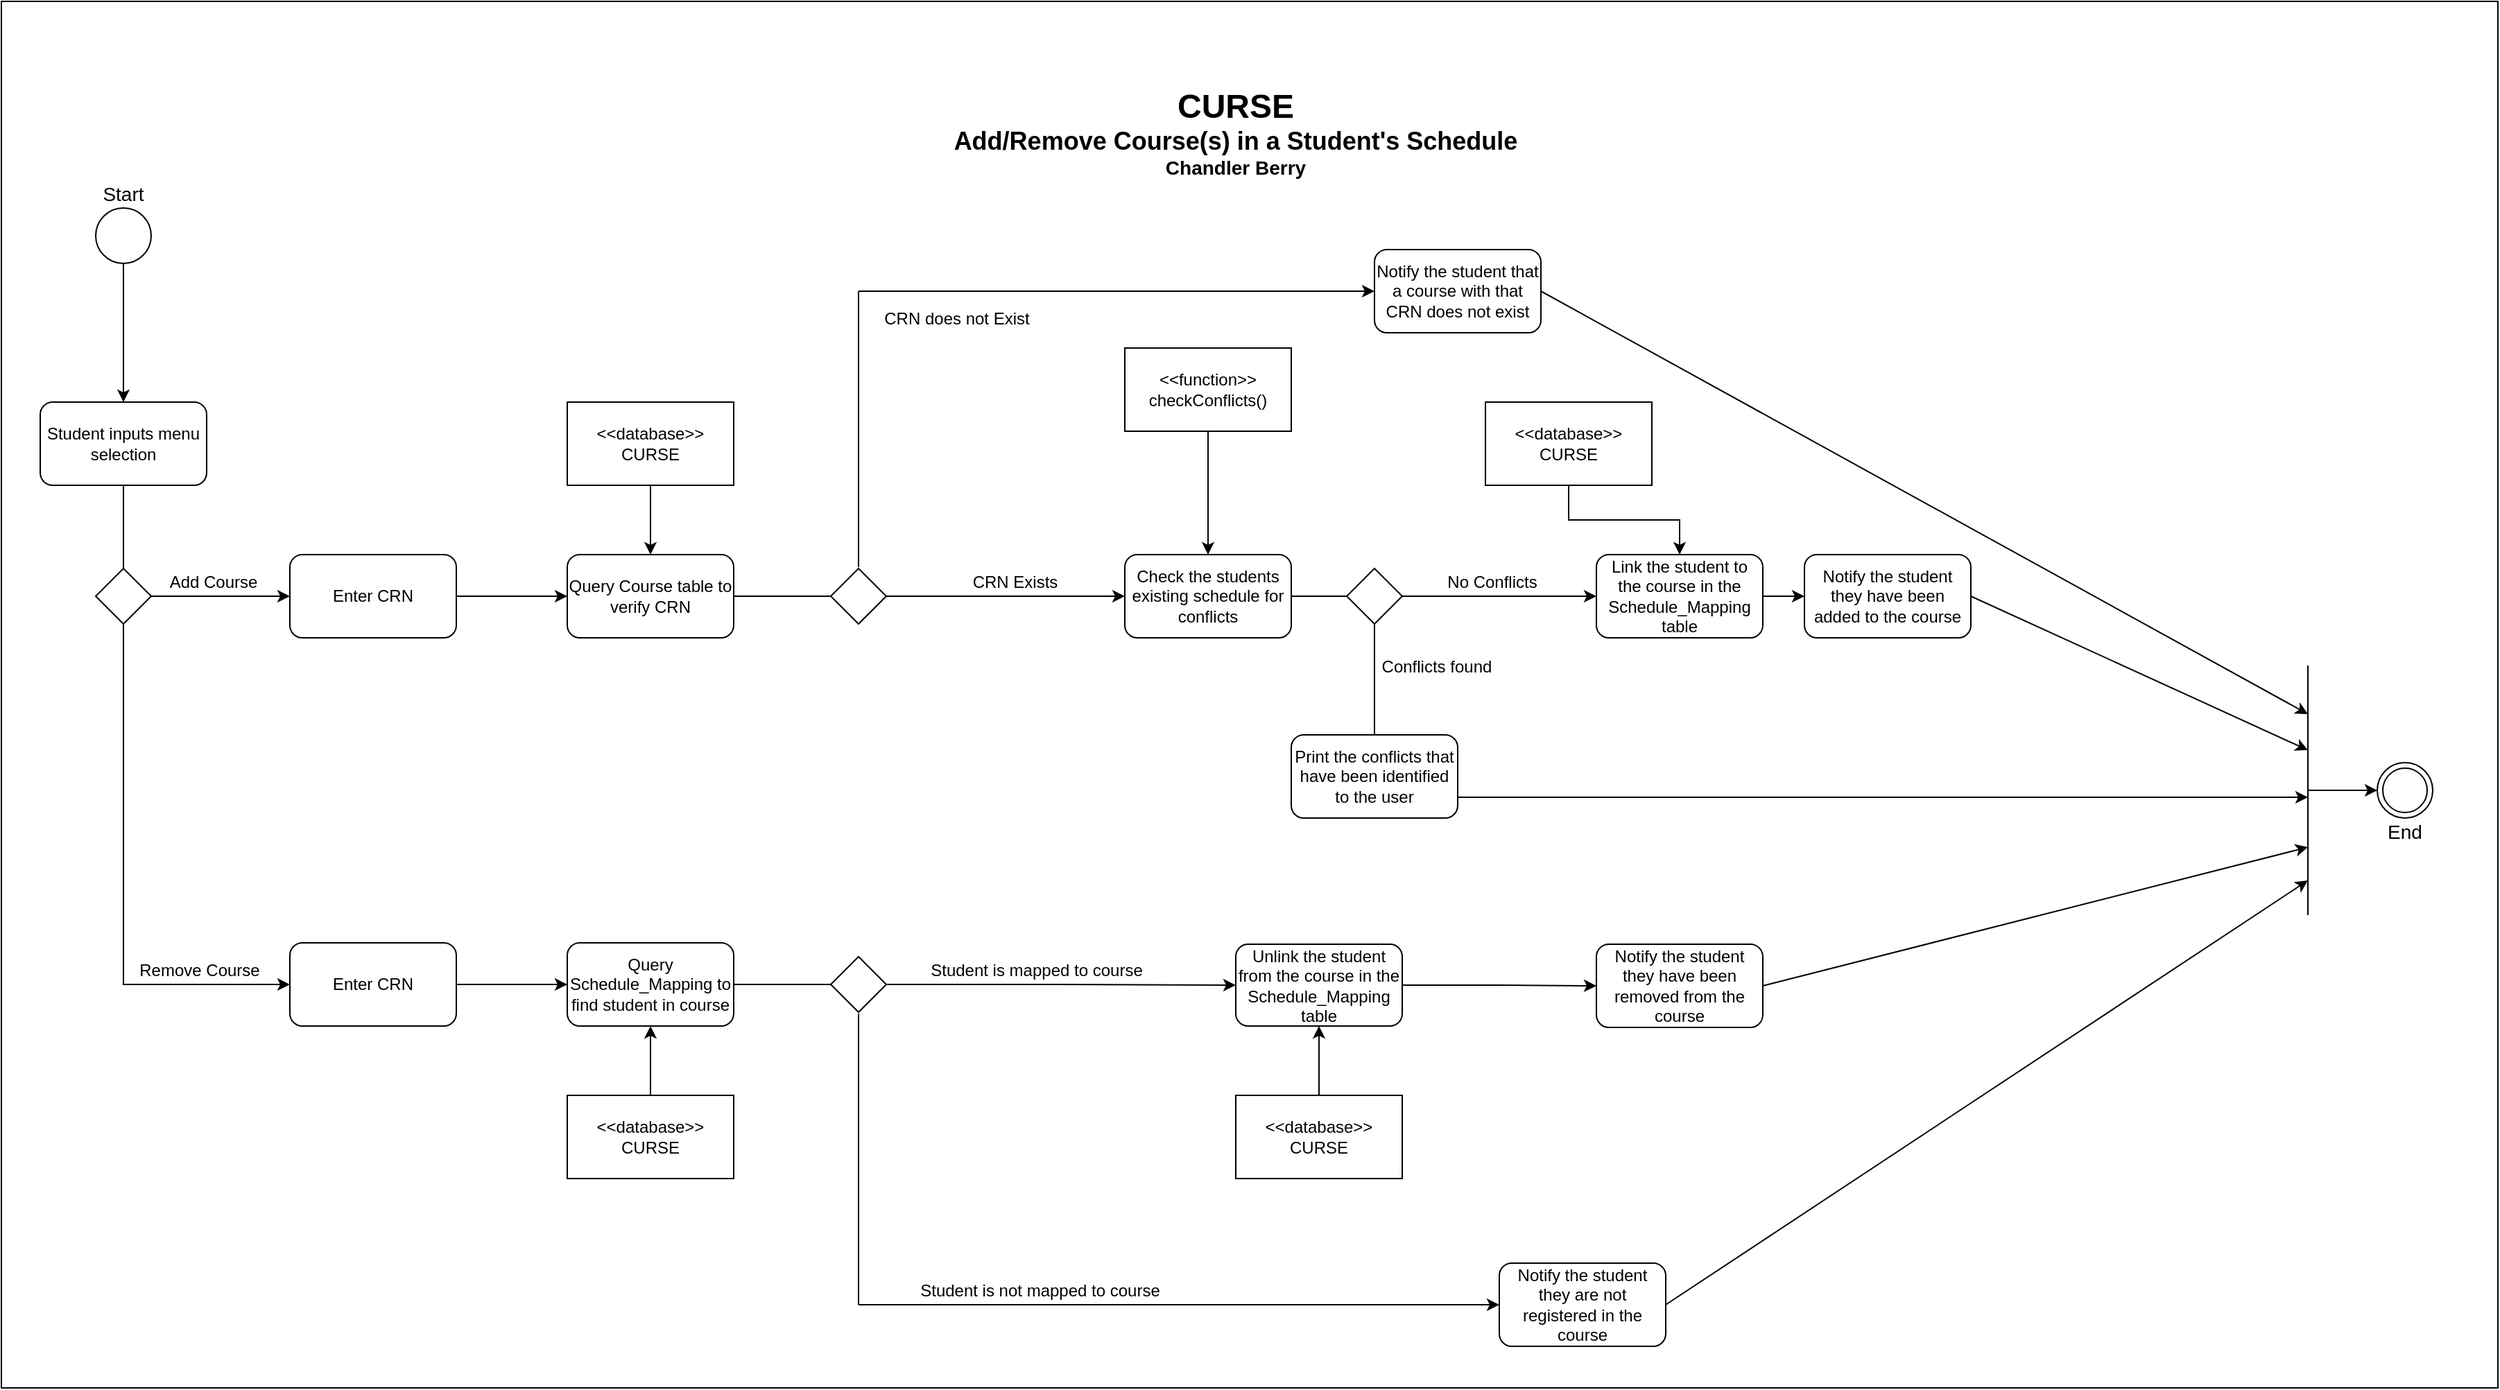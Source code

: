 <mxfile version="13.4.5" type="device"><diagram id="vKkNdvv47gouYNLquRwa" name="Page-1"><mxGraphModel dx="211" dy="188" grid="1" gridSize="10" guides="1" tooltips="1" connect="1" arrows="1" fold="1" page="1" pageScale="1" pageWidth="1800" pageHeight="1000" math="0" shadow="0"><root><mxCell id="0"/><mxCell id="1" parent="0"/><mxCell id="T_7M8AEwMiuLpxPJYyfV-23" value="" style="rounded=0;whiteSpace=wrap;html=1;" parent="1" vertex="1"><mxGeometry x="10" width="1800" height="1000" as="geometry"/></mxCell><mxCell id="VehawnzqxZT0STiXPaKt-2" value="" style="edgeStyle=orthogonalEdgeStyle;rounded=0;orthogonalLoop=1;jettySize=auto;html=1;exitX=0.5;exitY=1;exitDx=0;exitDy=0;" parent="1" source="lCIGh8hkoM1GhG7Wr_q5-1" target="VehawnzqxZT0STiXPaKt-1" edge="1"><mxGeometry relative="1" as="geometry"><mxPoint x="98" y="239" as="sourcePoint"/></mxGeometry></mxCell><mxCell id="lCIGh8hkoM1GhG7Wr_q5-1" value="" style="ellipse;whiteSpace=wrap;html=1;aspect=fixed;" parent="1" vertex="1"><mxGeometry x="78" y="149" width="40" height="40" as="geometry"/></mxCell><mxCell id="lCIGh8hkoM1GhG7Wr_q5-2" value="" style="ellipse;shape=doubleEllipse;whiteSpace=wrap;html=1;aspect=fixed;" parent="1" vertex="1"><mxGeometry x="1723" y="549" width="40" height="40" as="geometry"/></mxCell><mxCell id="lCIGh8hkoM1GhG7Wr_q5-4" value="&lt;b&gt;&lt;span style=&quot;font-size: 24px&quot;&gt;CURSE&lt;/span&gt;&lt;br&gt;&lt;font&gt;&lt;span style=&quot;font-size: 18px&quot;&gt;Add/Remove Course(s) in a Student's Schedule&lt;/span&gt;&lt;br&gt;&lt;font style=&quot;font-size: 14px&quot;&gt;Chandler Berry&lt;/font&gt;&lt;br&gt;&lt;/font&gt;&lt;/b&gt;" style="text;html=1;strokeColor=none;fillColor=none;align=center;verticalAlign=middle;whiteSpace=wrap;rounded=0;" parent="1" vertex="1"><mxGeometry x="640" y="60" width="520" height="70" as="geometry"/></mxCell><mxCell id="lCIGh8hkoM1GhG7Wr_q5-11" style="edgeStyle=orthogonalEdgeStyle;rounded=0;orthogonalLoop=1;jettySize=auto;html=1;exitX=1;exitY=0.5;exitDx=0;exitDy=0;entryX=0;entryY=0.5;entryDx=0;entryDy=0;" parent="1" source="lCIGh8hkoM1GhG7Wr_q5-5" target="lCIGh8hkoM1GhG7Wr_q5-7" edge="1"><mxGeometry relative="1" as="geometry"/></mxCell><mxCell id="lCIGh8hkoM1GhG7Wr_q5-12" style="edgeStyle=orthogonalEdgeStyle;rounded=0;orthogonalLoop=1;jettySize=auto;html=1;exitX=0.5;exitY=1;exitDx=0;exitDy=0;entryX=0;entryY=0.5;entryDx=0;entryDy=0;" parent="1" source="lCIGh8hkoM1GhG7Wr_q5-5" target="lCIGh8hkoM1GhG7Wr_q5-8" edge="1"><mxGeometry relative="1" as="geometry"/></mxCell><mxCell id="lCIGh8hkoM1GhG7Wr_q5-5" value="" style="rhombus;whiteSpace=wrap;html=1;" parent="1" vertex="1"><mxGeometry x="78" y="409" width="40" height="40" as="geometry"/></mxCell><mxCell id="lCIGh8hkoM1GhG7Wr_q5-22" value="" style="edgeStyle=orthogonalEdgeStyle;rounded=0;orthogonalLoop=1;jettySize=auto;html=1;" parent="1" source="lCIGh8hkoM1GhG7Wr_q5-7" target="lCIGh8hkoM1GhG7Wr_q5-21" edge="1"><mxGeometry relative="1" as="geometry"/></mxCell><mxCell id="lCIGh8hkoM1GhG7Wr_q5-7" value="Enter CRN" style="rounded=1;whiteSpace=wrap;html=1;" parent="1" vertex="1"><mxGeometry x="218" y="399" width="120" height="60" as="geometry"/></mxCell><mxCell id="bcQsEM59HdVV9C0PI3Ub-4" value="" style="edgeStyle=orthogonalEdgeStyle;rounded=0;orthogonalLoop=1;jettySize=auto;html=1;endArrow=none;endFill=0;" parent="1" source="lCIGh8hkoM1GhG7Wr_q5-21" target="bcQsEM59HdVV9C0PI3Ub-3" edge="1"><mxGeometry relative="1" as="geometry"/></mxCell><mxCell id="lCIGh8hkoM1GhG7Wr_q5-21" value="Query Course table to verify CRN" style="rounded=1;whiteSpace=wrap;html=1;" parent="1" vertex="1"><mxGeometry x="418" y="399" width="120" height="60" as="geometry"/></mxCell><mxCell id="lCIGh8hkoM1GhG7Wr_q5-20" value="" style="edgeStyle=orthogonalEdgeStyle;rounded=0;orthogonalLoop=1;jettySize=auto;html=1;" parent="1" source="lCIGh8hkoM1GhG7Wr_q5-8" target="lCIGh8hkoM1GhG7Wr_q5-19" edge="1"><mxGeometry relative="1" as="geometry"/></mxCell><mxCell id="lCIGh8hkoM1GhG7Wr_q5-8" value="Enter CRN" style="rounded=1;whiteSpace=wrap;html=1;" parent="1" vertex="1"><mxGeometry x="218" y="679" width="120" height="60" as="geometry"/></mxCell><mxCell id="bcQsEM59HdVV9C0PI3Ub-2" value="" style="edgeStyle=orthogonalEdgeStyle;rounded=0;orthogonalLoop=1;jettySize=auto;html=1;endArrow=none;endFill=0;" parent="1" source="lCIGh8hkoM1GhG7Wr_q5-19" target="bcQsEM59HdVV9C0PI3Ub-1" edge="1"><mxGeometry relative="1" as="geometry"/></mxCell><mxCell id="lCIGh8hkoM1GhG7Wr_q5-19" value="Query Schedule_Mapping to find student in course" style="rounded=1;whiteSpace=wrap;html=1;" parent="1" vertex="1"><mxGeometry x="418" y="679" width="120" height="60" as="geometry"/></mxCell><mxCell id="lCIGh8hkoM1GhG7Wr_q5-13" value="Add Course" style="text;html=1;strokeColor=none;fillColor=none;align=center;verticalAlign=middle;whiteSpace=wrap;rounded=0;" parent="1" vertex="1"><mxGeometry x="118" y="409" width="90" height="20" as="geometry"/></mxCell><mxCell id="lCIGh8hkoM1GhG7Wr_q5-14" value="Remove Course" style="text;html=1;strokeColor=none;fillColor=none;align=center;verticalAlign=middle;whiteSpace=wrap;rounded=0;" parent="1" vertex="1"><mxGeometry x="98" y="689" width="110" height="20" as="geometry"/></mxCell><mxCell id="lCIGh8hkoM1GhG7Wr_q5-24" value="" style="edgeStyle=orthogonalEdgeStyle;rounded=0;orthogonalLoop=1;jettySize=auto;html=1;" parent="1" source="lCIGh8hkoM1GhG7Wr_q5-23" target="lCIGh8hkoM1GhG7Wr_q5-21" edge="1"><mxGeometry relative="1" as="geometry"/></mxCell><mxCell id="lCIGh8hkoM1GhG7Wr_q5-23" value="&amp;lt;&amp;lt;database&amp;gt;&amp;gt;&lt;br&gt;CURSE" style="rounded=0;whiteSpace=wrap;html=1;" parent="1" vertex="1"><mxGeometry x="418" y="289" width="120" height="60" as="geometry"/></mxCell><mxCell id="lCIGh8hkoM1GhG7Wr_q5-26" value="" style="edgeStyle=orthogonalEdgeStyle;rounded=0;orthogonalLoop=1;jettySize=auto;html=1;" parent="1" source="lCIGh8hkoM1GhG7Wr_q5-25" target="lCIGh8hkoM1GhG7Wr_q5-19" edge="1"><mxGeometry relative="1" as="geometry"/></mxCell><mxCell id="lCIGh8hkoM1GhG7Wr_q5-25" value="&amp;lt;&amp;lt;database&amp;gt;&amp;gt;&lt;br&gt;CURSE" style="rounded=0;whiteSpace=wrap;html=1;" parent="1" vertex="1"><mxGeometry x="418" y="789" width="120" height="60" as="geometry"/></mxCell><mxCell id="lCIGh8hkoM1GhG7Wr_q5-31" value="Start" style="text;html=1;strokeColor=none;fillColor=none;align=center;verticalAlign=middle;whiteSpace=wrap;rounded=0;fontSize=14;" parent="1" vertex="1"><mxGeometry x="78" y="129" width="40" height="20" as="geometry"/></mxCell><mxCell id="lCIGh8hkoM1GhG7Wr_q5-58" value="Link the student to the course in the Schedule_Mapping table" style="rounded=1;whiteSpace=wrap;html=1;" parent="1" vertex="1"><mxGeometry x="1160" y="399" width="120" height="60" as="geometry"/></mxCell><mxCell id="T_7M8AEwMiuLpxPJYyfV-3" style="edgeStyle=orthogonalEdgeStyle;rounded=0;orthogonalLoop=1;jettySize=auto;html=1;exitX=1;exitY=0.5;exitDx=0;exitDy=0;entryX=0;entryY=0.5;entryDx=0;entryDy=0;" parent="1" source="lCIGh8hkoM1GhG7Wr_q5-59" target="T_7M8AEwMiuLpxPJYyfV-2" edge="1"><mxGeometry relative="1" as="geometry"/></mxCell><mxCell id="lCIGh8hkoM1GhG7Wr_q5-59" value="Unlink the student from the course in the Schedule_Mapping table" style="rounded=1;whiteSpace=wrap;html=1;" parent="1" vertex="1"><mxGeometry x="900" y="680" width="120" height="59" as="geometry"/></mxCell><mxCell id="lCIGh8hkoM1GhG7Wr_q5-65" value="" style="edgeStyle=orthogonalEdgeStyle;rounded=0;orthogonalLoop=1;jettySize=auto;html=1;fontSize=14;" parent="1" source="lCIGh8hkoM1GhG7Wr_q5-64" target="lCIGh8hkoM1GhG7Wr_q5-58" edge="1"><mxGeometry relative="1" as="geometry"/></mxCell><mxCell id="lCIGh8hkoM1GhG7Wr_q5-64" value="&amp;lt;&amp;lt;database&amp;gt;&amp;gt;&lt;br&gt;CURSE" style="rounded=0;whiteSpace=wrap;html=1;" parent="1" vertex="1"><mxGeometry x="1080" y="289" width="120" height="60" as="geometry"/></mxCell><mxCell id="lCIGh8hkoM1GhG7Wr_q5-67" value="" style="edgeStyle=orthogonalEdgeStyle;rounded=0;orthogonalLoop=1;jettySize=auto;html=1;fontSize=14;" parent="1" source="lCIGh8hkoM1GhG7Wr_q5-66" target="lCIGh8hkoM1GhG7Wr_q5-59" edge="1"><mxGeometry relative="1" as="geometry"/></mxCell><mxCell id="lCIGh8hkoM1GhG7Wr_q5-66" value="&amp;lt;&amp;lt;database&amp;gt;&amp;gt;&lt;br&gt;CURSE" style="rounded=0;whiteSpace=wrap;html=1;" parent="1" vertex="1"><mxGeometry x="900" y="789" width="120" height="60" as="geometry"/></mxCell><mxCell id="lCIGh8hkoM1GhG7Wr_q5-82" value="" style="endArrow=none;html=1;fontSize=14;" parent="1" edge="1"><mxGeometry width="50" height="50" relative="1" as="geometry"><mxPoint x="1673" y="659" as="sourcePoint"/><mxPoint x="1673" y="479" as="targetPoint"/></mxGeometry></mxCell><mxCell id="lCIGh8hkoM1GhG7Wr_q5-83" value="" style="endArrow=classic;html=1;fontSize=14;exitX=1;exitY=0.5;exitDx=0;exitDy=0;" parent="1" source="T_7M8AEwMiuLpxPJYyfV-2" edge="1"><mxGeometry width="50" height="50" relative="1" as="geometry"><mxPoint x="1510" y="670" as="sourcePoint"/><mxPoint x="1673" y="610" as="targetPoint"/></mxGeometry></mxCell><mxCell id="lCIGh8hkoM1GhG7Wr_q5-84" value="" style="endArrow=classic;html=1;fontSize=14;exitX=1;exitY=0.5;exitDx=0;exitDy=0;" parent="1" source="DhzDISHglsGPbCT-VVix-12" edge="1"><mxGeometry width="50" height="50" relative="1" as="geometry"><mxPoint x="1383" y="429" as="sourcePoint"/><mxPoint x="1673" y="540" as="targetPoint"/></mxGeometry></mxCell><mxCell id="lCIGh8hkoM1GhG7Wr_q5-95" value="" style="endArrow=classic;html=1;fontSize=14;entryX=0;entryY=0.5;entryDx=0;entryDy=0;" parent="1" target="lCIGh8hkoM1GhG7Wr_q5-2" edge="1"><mxGeometry width="50" height="50" relative="1" as="geometry"><mxPoint x="1673" y="569" as="sourcePoint"/><mxPoint x="1703" y="569" as="targetPoint"/></mxGeometry></mxCell><mxCell id="lCIGh8hkoM1GhG7Wr_q5-105" value="End" style="text;html=1;strokeColor=none;fillColor=none;align=center;verticalAlign=middle;whiteSpace=wrap;rounded=0;fontSize=14;" parent="1" vertex="1"><mxGeometry x="1723" y="589" width="40" height="20" as="geometry"/></mxCell><mxCell id="VehawnzqxZT0STiXPaKt-3" value="" style="edgeStyle=orthogonalEdgeStyle;rounded=0;orthogonalLoop=1;jettySize=auto;html=1;endArrow=none;endFill=0;" parent="1" source="VehawnzqxZT0STiXPaKt-1" target="lCIGh8hkoM1GhG7Wr_q5-5" edge="1"><mxGeometry relative="1" as="geometry"/></mxCell><mxCell id="VehawnzqxZT0STiXPaKt-1" value="Student inputs menu selection" style="rounded=1;whiteSpace=wrap;html=1;" parent="1" vertex="1"><mxGeometry x="38" y="289" width="120" height="60" as="geometry"/></mxCell><mxCell id="bcQsEM59HdVV9C0PI3Ub-8" value="" style="edgeStyle=orthogonalEdgeStyle;rounded=0;orthogonalLoop=1;jettySize=auto;html=1;entryX=0;entryY=0.5;entryDx=0;entryDy=0;" parent="1" source="bcQsEM59HdVV9C0PI3Ub-1" target="lCIGh8hkoM1GhG7Wr_q5-59" edge="1"><mxGeometry relative="1" as="geometry"><mxPoint x="843" y="709" as="targetPoint"/></mxGeometry></mxCell><mxCell id="bcQsEM59HdVV9C0PI3Ub-12" value="" style="edgeStyle=orthogonalEdgeStyle;rounded=0;orthogonalLoop=1;jettySize=auto;html=1;endArrow=none;endFill=0;" parent="1" edge="1"><mxGeometry relative="1" as="geometry"><mxPoint x="628" y="940" as="targetPoint"/><mxPoint x="628" y="730" as="sourcePoint"/></mxGeometry></mxCell><mxCell id="bcQsEM59HdVV9C0PI3Ub-1" value="" style="rhombus;whiteSpace=wrap;html=1;" parent="1" vertex="1"><mxGeometry x="608" y="689" width="40" height="40" as="geometry"/></mxCell><mxCell id="bcQsEM59HdVV9C0PI3Ub-6" value="" style="edgeStyle=orthogonalEdgeStyle;rounded=0;orthogonalLoop=1;jettySize=auto;html=1;" parent="1" source="bcQsEM59HdVV9C0PI3Ub-3" edge="1"><mxGeometry relative="1" as="geometry"><mxPoint x="820" y="429" as="targetPoint"/></mxGeometry></mxCell><mxCell id="bcQsEM59HdVV9C0PI3Ub-3" value="" style="rhombus;whiteSpace=wrap;html=1;" parent="1" vertex="1"><mxGeometry x="608" y="409" width="40" height="40" as="geometry"/></mxCell><mxCell id="bcQsEM59HdVV9C0PI3Ub-9" value="Student is mapped to course" style="text;html=1;strokeColor=none;fillColor=none;align=center;verticalAlign=middle;whiteSpace=wrap;rounded=0;" parent="1" vertex="1"><mxGeometry x="673" y="689" width="167" height="20" as="geometry"/></mxCell><mxCell id="bcQsEM59HdVV9C0PI3Ub-10" value="CRN Exists" style="text;html=1;strokeColor=none;fillColor=none;align=center;verticalAlign=middle;whiteSpace=wrap;rounded=0;" parent="1" vertex="1"><mxGeometry x="689.5" y="409" width="102" height="20" as="geometry"/></mxCell><mxCell id="bcQsEM59HdVV9C0PI3Ub-13" value="" style="endArrow=none;html=1;exitX=0.5;exitY=0;exitDx=0;exitDy=0;" parent="1" edge="1"><mxGeometry width="50" height="50" relative="1" as="geometry"><mxPoint x="628" y="408" as="sourcePoint"/><mxPoint x="628" y="209" as="targetPoint"/></mxGeometry></mxCell><mxCell id="bcQsEM59HdVV9C0PI3Ub-16" value="" style="endArrow=classic;html=1;exitX=1;exitY=0.5;exitDx=0;exitDy=0;" parent="1" source="T_7M8AEwMiuLpxPJYyfV-19" edge="1"><mxGeometry width="50" height="50" relative="1" as="geometry"><mxPoint x="1473" y="939" as="sourcePoint"/><mxPoint x="1673" y="634" as="targetPoint"/></mxGeometry></mxCell><mxCell id="bcQsEM59HdVV9C0PI3Ub-17" value="" style="endArrow=classic;html=1;exitX=1;exitY=0.5;exitDx=0;exitDy=0;" parent="1" source="T_7M8AEwMiuLpxPJYyfV-21" edge="1"><mxGeometry width="50" height="50" relative="1" as="geometry"><mxPoint x="1473" y="219" as="sourcePoint"/><mxPoint x="1673" y="514" as="targetPoint"/></mxGeometry></mxCell><mxCell id="bcQsEM59HdVV9C0PI3Ub-18" value="Student is not mapped to course" style="text;html=1;strokeColor=none;fillColor=none;align=center;verticalAlign=middle;whiteSpace=wrap;rounded=0;" parent="1" vertex="1"><mxGeometry x="648" y="920" width="222" height="20" as="geometry"/></mxCell><mxCell id="bcQsEM59HdVV9C0PI3Ub-19" value="CRN does not Exist" style="text;html=1;strokeColor=none;fillColor=none;align=center;verticalAlign=middle;whiteSpace=wrap;rounded=0;" parent="1" vertex="1"><mxGeometry x="638" y="219" width="122" height="20" as="geometry"/></mxCell><mxCell id="DhzDISHglsGPbCT-VVix-12" value="Notify the student they have been added to the course" style="rounded=1;whiteSpace=wrap;html=1;" parent="1" vertex="1"><mxGeometry x="1310" y="399" width="120" height="60" as="geometry"/></mxCell><mxCell id="DhzDISHglsGPbCT-VVix-15" value="" style="endArrow=classic;html=1;entryX=0;entryY=0.5;entryDx=0;entryDy=0;exitX=1;exitY=0.5;exitDx=0;exitDy=0;" parent="1" source="lCIGh8hkoM1GhG7Wr_q5-58" target="DhzDISHglsGPbCT-VVix-12" edge="1"><mxGeometry width="50" height="50" relative="1" as="geometry"><mxPoint x="1213" y="429" as="sourcePoint"/><mxPoint x="1163" y="614" as="targetPoint"/></mxGeometry></mxCell><mxCell id="T_7M8AEwMiuLpxPJYyfV-2" value="Notify the student they have been removed from the course" style="rounded=1;whiteSpace=wrap;html=1;" parent="1" vertex="1"><mxGeometry x="1160" y="680" width="120" height="60" as="geometry"/></mxCell><mxCell id="T_7M8AEwMiuLpxPJYyfV-9" style="edgeStyle=orthogonalEdgeStyle;rounded=0;orthogonalLoop=1;jettySize=auto;html=1;exitX=1;exitY=0.5;exitDx=0;exitDy=0;entryX=0;entryY=0.5;entryDx=0;entryDy=0;endArrow=none;endFill=0;" parent="1" source="T_7M8AEwMiuLpxPJYyfV-4" target="T_7M8AEwMiuLpxPJYyfV-7" edge="1"><mxGeometry relative="1" as="geometry"/></mxCell><mxCell id="T_7M8AEwMiuLpxPJYyfV-4" value="Check the students existing schedule for conflicts" style="rounded=1;whiteSpace=wrap;html=1;" parent="1" vertex="1"><mxGeometry x="820" y="399" width="120" height="60" as="geometry"/></mxCell><mxCell id="T_7M8AEwMiuLpxPJYyfV-6" style="edgeStyle=orthogonalEdgeStyle;rounded=0;orthogonalLoop=1;jettySize=auto;html=1;exitX=0.5;exitY=1;exitDx=0;exitDy=0;entryX=0.5;entryY=0;entryDx=0;entryDy=0;" parent="1" source="T_7M8AEwMiuLpxPJYyfV-5" target="T_7M8AEwMiuLpxPJYyfV-4" edge="1"><mxGeometry relative="1" as="geometry"/></mxCell><mxCell id="T_7M8AEwMiuLpxPJYyfV-5" value="&amp;lt;&amp;lt;function&amp;gt;&amp;gt;&lt;br&gt;checkConflicts()" style="rounded=0;whiteSpace=wrap;html=1;" parent="1" vertex="1"><mxGeometry x="820" y="250" width="120" height="60" as="geometry"/></mxCell><mxCell id="T_7M8AEwMiuLpxPJYyfV-8" style="edgeStyle=orthogonalEdgeStyle;rounded=0;orthogonalLoop=1;jettySize=auto;html=1;exitX=1;exitY=0.5;exitDx=0;exitDy=0;entryX=0;entryY=0.5;entryDx=0;entryDy=0;" parent="1" source="T_7M8AEwMiuLpxPJYyfV-7" target="lCIGh8hkoM1GhG7Wr_q5-58" edge="1"><mxGeometry relative="1" as="geometry"/></mxCell><mxCell id="T_7M8AEwMiuLpxPJYyfV-7" value="" style="rhombus;whiteSpace=wrap;html=1;" parent="1" vertex="1"><mxGeometry x="980" y="409" width="40" height="40" as="geometry"/></mxCell><mxCell id="T_7M8AEwMiuLpxPJYyfV-10" value="No Conflicts" style="text;html=1;strokeColor=none;fillColor=none;align=center;verticalAlign=middle;whiteSpace=wrap;rounded=0;" parent="1" vertex="1"><mxGeometry x="1050" y="409" width="70" height="20" as="geometry"/></mxCell><mxCell id="T_7M8AEwMiuLpxPJYyfV-13" value="" style="endArrow=none;html=1;entryX=0.5;entryY=1;entryDx=0;entryDy=0;exitX=0.5;exitY=0;exitDx=0;exitDy=0;" parent="1" source="T_7M8AEwMiuLpxPJYyfV-16" target="T_7M8AEwMiuLpxPJYyfV-7" edge="1"><mxGeometry width="50" height="50" relative="1" as="geometry"><mxPoint x="1000" y="520" as="sourcePoint"/><mxPoint x="1120" y="540" as="targetPoint"/></mxGeometry></mxCell><mxCell id="T_7M8AEwMiuLpxPJYyfV-15" value="Conflicts found" style="text;html=1;strokeColor=none;fillColor=none;align=center;verticalAlign=middle;whiteSpace=wrap;rounded=0;" parent="1" vertex="1"><mxGeometry x="1000" y="470" width="90" height="20" as="geometry"/></mxCell><mxCell id="T_7M8AEwMiuLpxPJYyfV-16" value="Print the conflicts that have been identified to the user" style="rounded=1;whiteSpace=wrap;html=1;" parent="1" vertex="1"><mxGeometry x="940" y="529" width="120" height="60" as="geometry"/></mxCell><mxCell id="T_7M8AEwMiuLpxPJYyfV-18" value="" style="endArrow=classic;html=1;exitX=1;exitY=0.75;exitDx=0;exitDy=0;" parent="1" source="T_7M8AEwMiuLpxPJYyfV-16" edge="1"><mxGeometry width="50" height="50" relative="1" as="geometry"><mxPoint x="1063" y="574" as="sourcePoint"/><mxPoint x="1673" y="574" as="targetPoint"/></mxGeometry></mxCell><mxCell id="T_7M8AEwMiuLpxPJYyfV-19" value="Notify the student they are not registered in the course" style="rounded=1;whiteSpace=wrap;html=1;" parent="1" vertex="1"><mxGeometry x="1090" y="910" width="120" height="60" as="geometry"/></mxCell><mxCell id="T_7M8AEwMiuLpxPJYyfV-20" value="" style="endArrow=classic;html=1;entryX=0;entryY=0.5;entryDx=0;entryDy=0;" parent="1" target="T_7M8AEwMiuLpxPJYyfV-19" edge="1"><mxGeometry width="50" height="50" relative="1" as="geometry"><mxPoint x="628" y="940" as="sourcePoint"/><mxPoint x="1088" y="940" as="targetPoint"/></mxGeometry></mxCell><mxCell id="T_7M8AEwMiuLpxPJYyfV-21" value="Notify the student that a course with that CRN does not exist" style="rounded=1;whiteSpace=wrap;html=1;" parent="1" vertex="1"><mxGeometry x="1000" y="179" width="120" height="60" as="geometry"/></mxCell><mxCell id="T_7M8AEwMiuLpxPJYyfV-22" value="" style="endArrow=classic;html=1;entryX=0;entryY=0.5;entryDx=0;entryDy=0;" parent="1" target="T_7M8AEwMiuLpxPJYyfV-21" edge="1"><mxGeometry width="50" height="50" relative="1" as="geometry"><mxPoint x="628" y="209" as="sourcePoint"/><mxPoint x="998" y="209" as="targetPoint"/></mxGeometry></mxCell></root></mxGraphModel></diagram></mxfile>